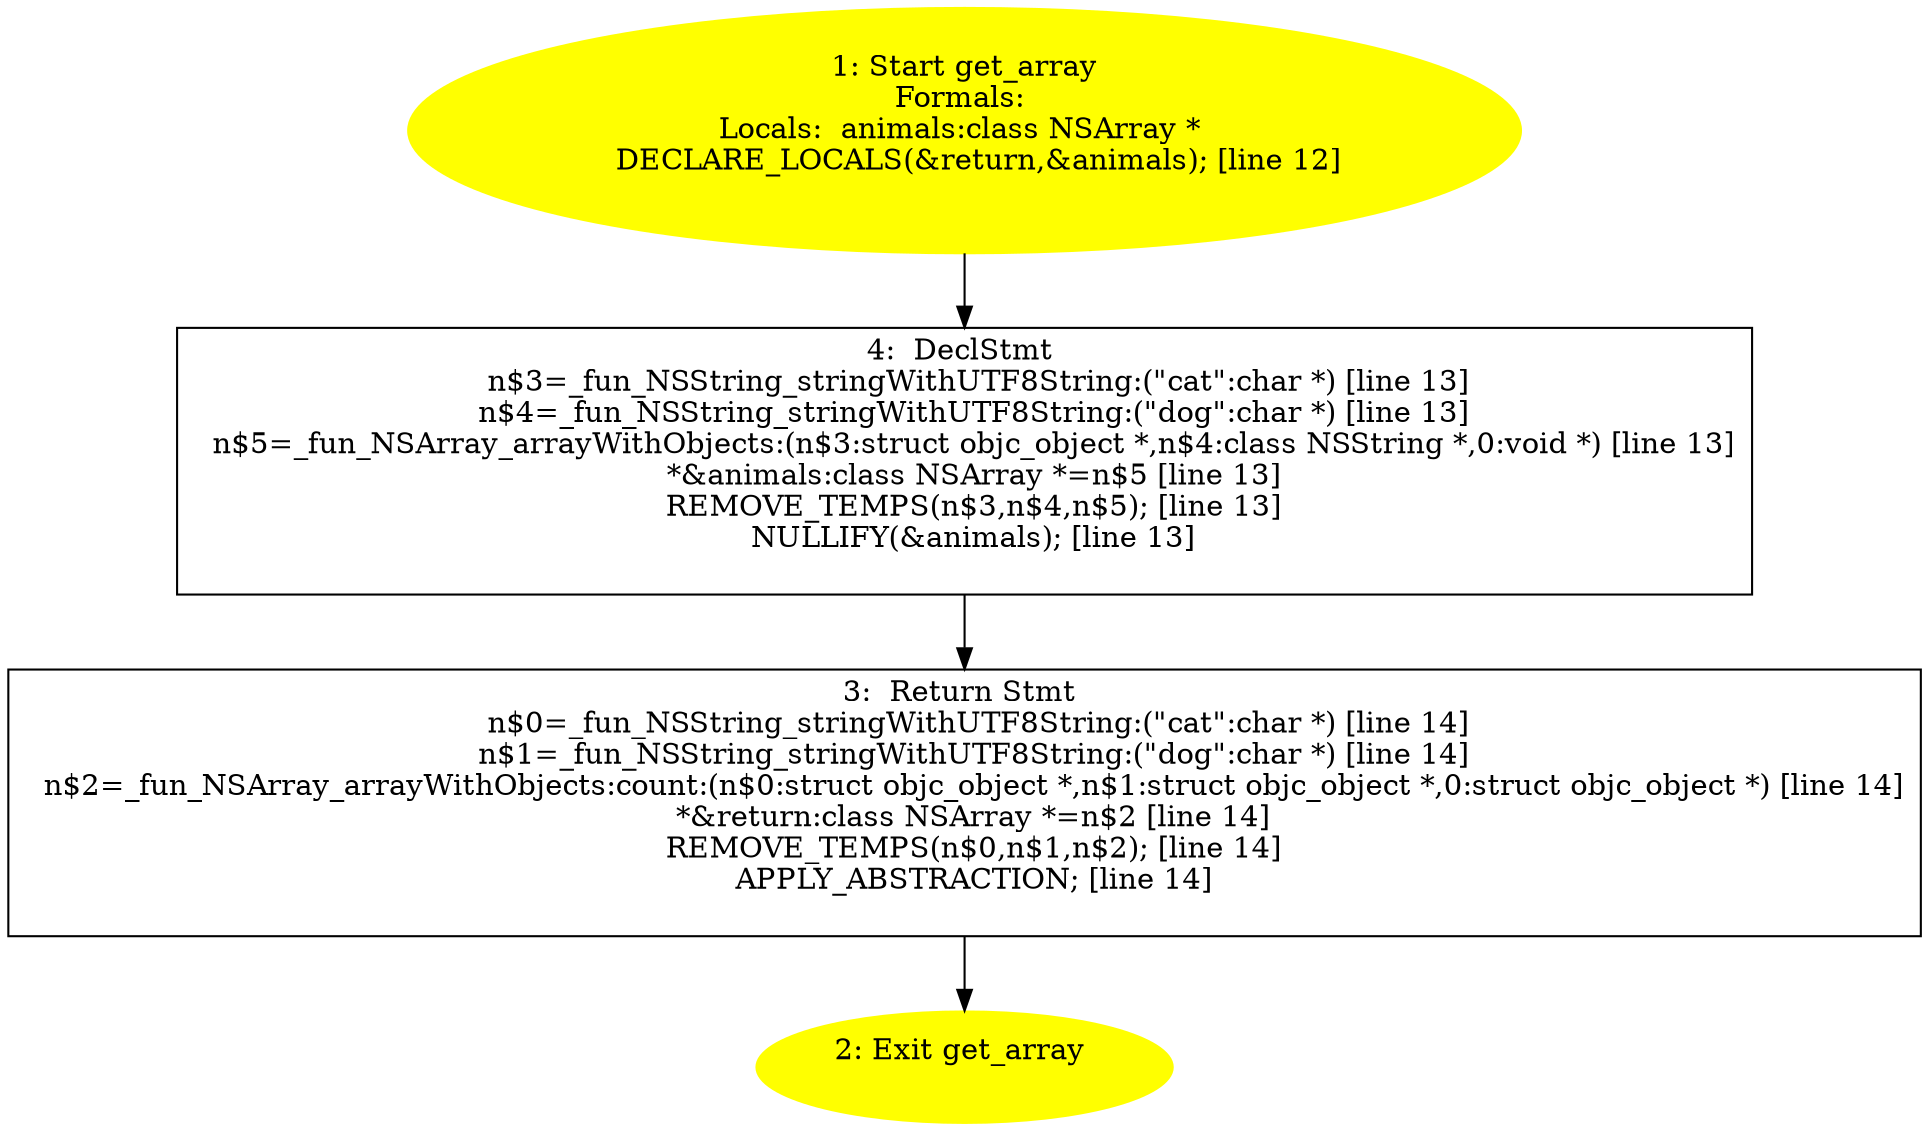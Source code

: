 /* @generated */
digraph iCFG {
4 [label="4:  DeclStmt \n   n$3=_fun_NSString_stringWithUTF8String:(\"cat\":char *) [line 13]\n  n$4=_fun_NSString_stringWithUTF8String:(\"dog\":char *) [line 13]\n  n$5=_fun_NSArray_arrayWithObjects:(n$3:struct objc_object *,n$4:class NSString *,0:void *) [line 13]\n  *&animals:class NSArray *=n$5 [line 13]\n  REMOVE_TEMPS(n$3,n$4,n$5); [line 13]\n  NULLIFY(&animals); [line 13]\n " shape="box"]
	

	 4 -> 3 ;
3 [label="3:  Return Stmt \n   n$0=_fun_NSString_stringWithUTF8String:(\"cat\":char *) [line 14]\n  n$1=_fun_NSString_stringWithUTF8String:(\"dog\":char *) [line 14]\n  n$2=_fun_NSArray_arrayWithObjects:count:(n$0:struct objc_object *,n$1:struct objc_object *,0:struct objc_object *) [line 14]\n  *&return:class NSArray *=n$2 [line 14]\n  REMOVE_TEMPS(n$0,n$1,n$2); [line 14]\n  APPLY_ABSTRACTION; [line 14]\n " shape="box"]
	

	 3 -> 2 ;
2 [label="2: Exit get_array \n  " color=yellow style=filled]
	

1 [label="1: Start get_array\nFormals: \nLocals:  animals:class NSArray * \n   DECLARE_LOCALS(&return,&animals); [line 12]\n " color=yellow style=filled]
	

	 1 -> 4 ;
}
